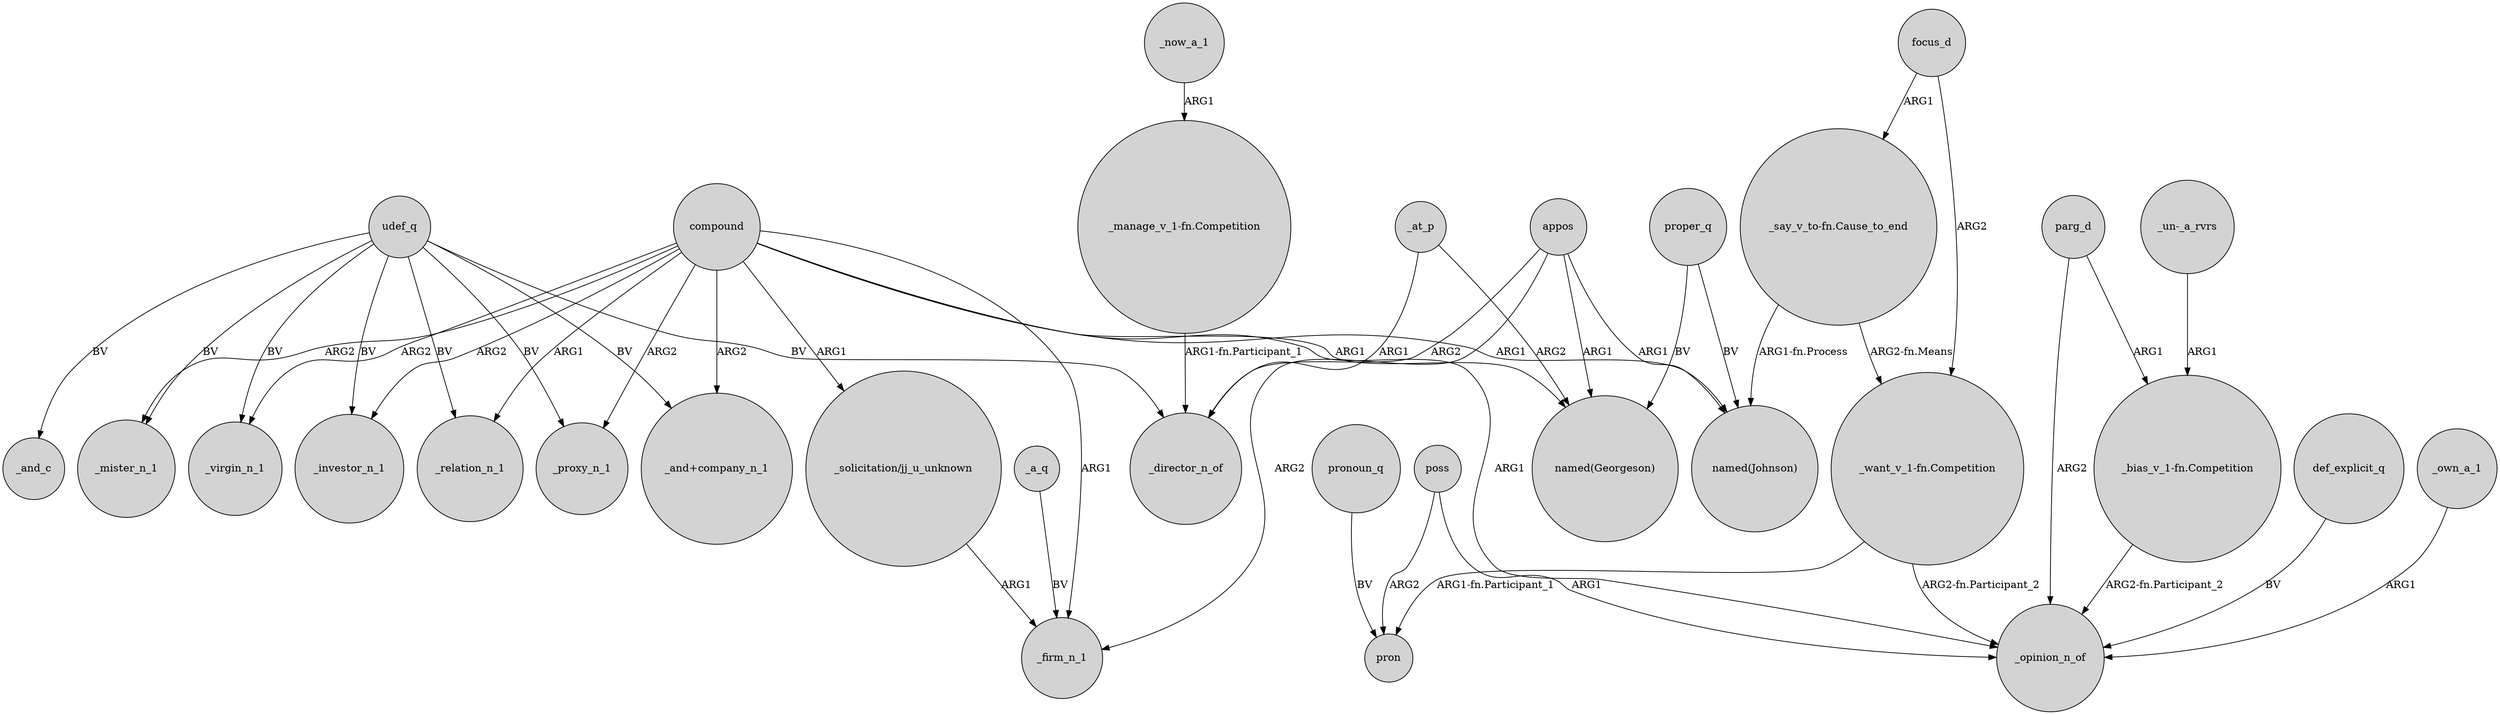 digraph {
	node [shape=circle style=filled]
	udef_q -> _director_n_of [label=BV]
	udef_q -> _virgin_n_1 [label=BV]
	compound -> "_solicitation/jj_u_unknown" [label=ARG1]
	compound -> _mister_n_1 [label=ARG2]
	"_say_v_to-fn.Cause_to_end" -> "named(Johnson)" [label="ARG1-fn.Process"]
	poss -> _opinion_n_of [label=ARG1]
	udef_q -> _proxy_n_1 [label=BV]
	compound -> _proxy_n_1 [label=ARG2]
	_at_p -> "named(Georgeson)" [label=ARG2]
	compound -> "_and+company_n_1" [label=ARG2]
	compound -> _virgin_n_1 [label=ARG2]
	focus_d -> "_say_v_to-fn.Cause_to_end" [label=ARG1]
	"_bias_v_1-fn.Competition" -> _opinion_n_of [label="ARG2-fn.Participant_2"]
	focus_d -> "_want_v_1-fn.Competition" [label=ARG2]
	parg_d -> _opinion_n_of [label=ARG2]
	"_solicitation/jj_u_unknown" -> _firm_n_1 [label=ARG1]
	appos -> _firm_n_1 [label=ARG2]
	appos -> "named(Johnson)" [label=ARG1]
	appos -> _director_n_of [label=ARG2]
	"_un-_a_rvrs" -> "_bias_v_1-fn.Competition" [label=ARG1]
	udef_q -> _and_c [label=BV]
	udef_q -> _mister_n_1 [label=BV]
	def_explicit_q -> _opinion_n_of [label=BV]
	proper_q -> "named(Johnson)" [label=BV]
	"_want_v_1-fn.Competition" -> _opinion_n_of [label="ARG2-fn.Participant_2"]
	compound -> "named(Georgeson)" [label=ARG1]
	pronoun_q -> pron [label=BV]
	poss -> pron [label=ARG2]
	compound -> _investor_n_1 [label=ARG2]
	"_say_v_to-fn.Cause_to_end" -> "_want_v_1-fn.Competition" [label="ARG2-fn.Means"]
	_own_a_1 -> _opinion_n_of [label=ARG1]
	_at_p -> _director_n_of [label=ARG1]
	"_manage_v_1-fn.Competition" -> _director_n_of [label="ARG1-fn.Participant_1"]
	_a_q -> _firm_n_1 [label=BV]
	compound -> _firm_n_1 [label=ARG1]
	proper_q -> "named(Georgeson)" [label=BV]
	udef_q -> _relation_n_1 [label=BV]
	compound -> _opinion_n_of [label=ARG1]
	udef_q -> "_and+company_n_1" [label=BV]
	appos -> "named(Georgeson)" [label=ARG1]
	parg_d -> "_bias_v_1-fn.Competition" [label=ARG1]
	_now_a_1 -> "_manage_v_1-fn.Competition" [label=ARG1]
	udef_q -> _investor_n_1 [label=BV]
	compound -> _relation_n_1 [label=ARG1]
	compound -> "named(Johnson)" [label=ARG1]
	"_want_v_1-fn.Competition" -> pron [label="ARG1-fn.Participant_1"]
}
